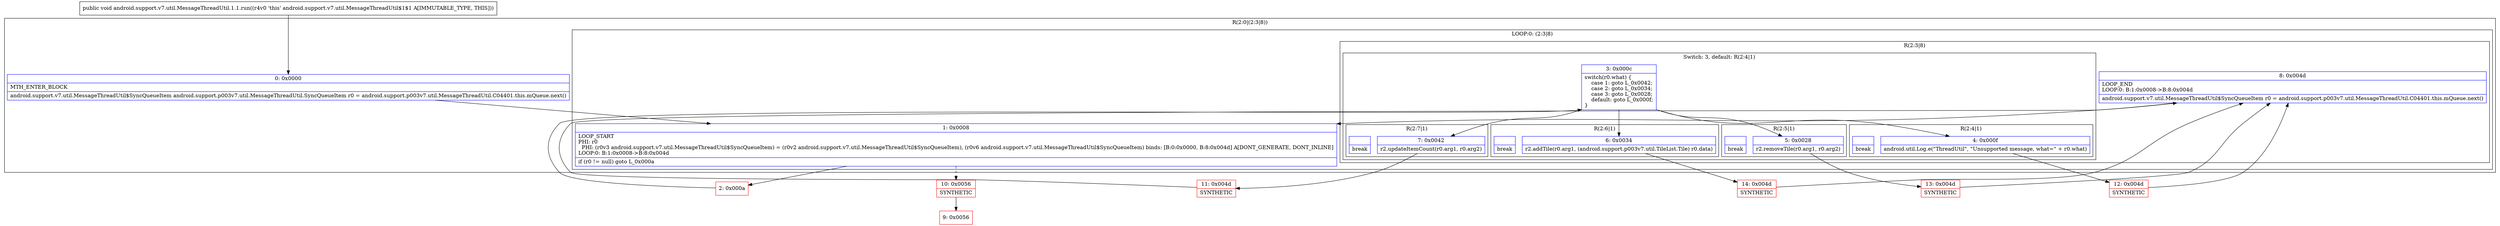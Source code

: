 digraph "CFG forandroid.support.v7.util.MessageThreadUtil.1.1.run()V" {
subgraph cluster_Region_974413977 {
label = "R(2:0|(2:3|8))";
node [shape=record,color=blue];
Node_0 [shape=record,label="{0\:\ 0x0000|MTH_ENTER_BLOCK\l|android.support.v7.util.MessageThreadUtil$SyncQueueItem android.support.p003v7.util.MessageThreadUtil.SyncQueueItem r0 = android.support.p003v7.util.MessageThreadUtil.C04401.this.mQueue.next()\l}"];
subgraph cluster_LoopRegion_1614025723 {
label = "LOOP:0: (2:3|8)";
node [shape=record,color=blue];
Node_1 [shape=record,label="{1\:\ 0x0008|LOOP_START\lPHI: r0 \l  PHI: (r0v3 android.support.v7.util.MessageThreadUtil$SyncQueueItem) = (r0v2 android.support.v7.util.MessageThreadUtil$SyncQueueItem), (r0v6 android.support.v7.util.MessageThreadUtil$SyncQueueItem) binds: [B:0:0x0000, B:8:0x004d] A[DONT_GENERATE, DONT_INLINE]\lLOOP:0: B:1:0x0008\-\>B:8:0x004d\l|if (r0 != null) goto L_0x000a\l}"];
subgraph cluster_Region_2011055920 {
label = "R(2:3|8)";
node [shape=record,color=blue];
subgraph cluster_SwitchRegion_1213071955 {
label = "Switch: 3, default: R(2:4|1)";
node [shape=record,color=blue];
Node_3 [shape=record,label="{3\:\ 0x000c|switch(r0.what) \{\l    case 1: goto L_0x0042;\l    case 2: goto L_0x0034;\l    case 3: goto L_0x0028;\l    default: goto L_0x000f;\l\}\l}"];
subgraph cluster_Region_1363649387 {
label = "R(2:7|1)";
node [shape=record,color=blue];
Node_7 [shape=record,label="{7\:\ 0x0042|r2.updateItemCount(r0.arg1, r0.arg2)\l}"];
Node_InsnContainer_60035167 [shape=record,label="{|break\l}"];
}
subgraph cluster_Region_1420138932 {
label = "R(2:6|1)";
node [shape=record,color=blue];
Node_6 [shape=record,label="{6\:\ 0x0034|r2.addTile(r0.arg1, (android.support.p003v7.util.TileList.Tile) r0.data)\l}"];
Node_InsnContainer_818660171 [shape=record,label="{|break\l}"];
}
subgraph cluster_Region_349102864 {
label = "R(2:5|1)";
node [shape=record,color=blue];
Node_5 [shape=record,label="{5\:\ 0x0028|r2.removeTile(r0.arg1, r0.arg2)\l}"];
Node_InsnContainer_977382183 [shape=record,label="{|break\l}"];
}
subgraph cluster_Region_740960064 {
label = "R(2:4|1)";
node [shape=record,color=blue];
Node_4 [shape=record,label="{4\:\ 0x000f|android.util.Log.e(\"ThreadUtil\", \"Unsupported message, what=\" + r0.what)\l}"];
Node_InsnContainer_1523091047 [shape=record,label="{|break\l}"];
}
}
Node_8 [shape=record,label="{8\:\ 0x004d|LOOP_END\lLOOP:0: B:1:0x0008\-\>B:8:0x004d\l|android.support.v7.util.MessageThreadUtil$SyncQueueItem r0 = android.support.p003v7.util.MessageThreadUtil.C04401.this.mQueue.next()\l}"];
}
}
}
Node_2 [shape=record,color=red,label="{2\:\ 0x000a}"];
Node_9 [shape=record,color=red,label="{9\:\ 0x0056}"];
Node_10 [shape=record,color=red,label="{10\:\ 0x0056|SYNTHETIC\l}"];
Node_11 [shape=record,color=red,label="{11\:\ 0x004d|SYNTHETIC\l}"];
Node_12 [shape=record,color=red,label="{12\:\ 0x004d|SYNTHETIC\l}"];
Node_13 [shape=record,color=red,label="{13\:\ 0x004d|SYNTHETIC\l}"];
Node_14 [shape=record,color=red,label="{14\:\ 0x004d|SYNTHETIC\l}"];
MethodNode[shape=record,label="{public void android.support.v7.util.MessageThreadUtil.1.1.run((r4v0 'this' android.support.v7.util.MessageThreadUtil$1$1 A[IMMUTABLE_TYPE, THIS])) }"];
MethodNode -> Node_0;
Node_0 -> Node_1;
Node_1 -> Node_2;
Node_1 -> Node_10[style=dashed];
Node_3 -> Node_4;
Node_3 -> Node_5;
Node_3 -> Node_6;
Node_3 -> Node_7;
Node_7 -> Node_11;
Node_6 -> Node_14;
Node_5 -> Node_13;
Node_4 -> Node_12;
Node_8 -> Node_1;
Node_2 -> Node_3;
Node_10 -> Node_9;
Node_11 -> Node_8;
Node_12 -> Node_8;
Node_13 -> Node_8;
Node_14 -> Node_8;
}

